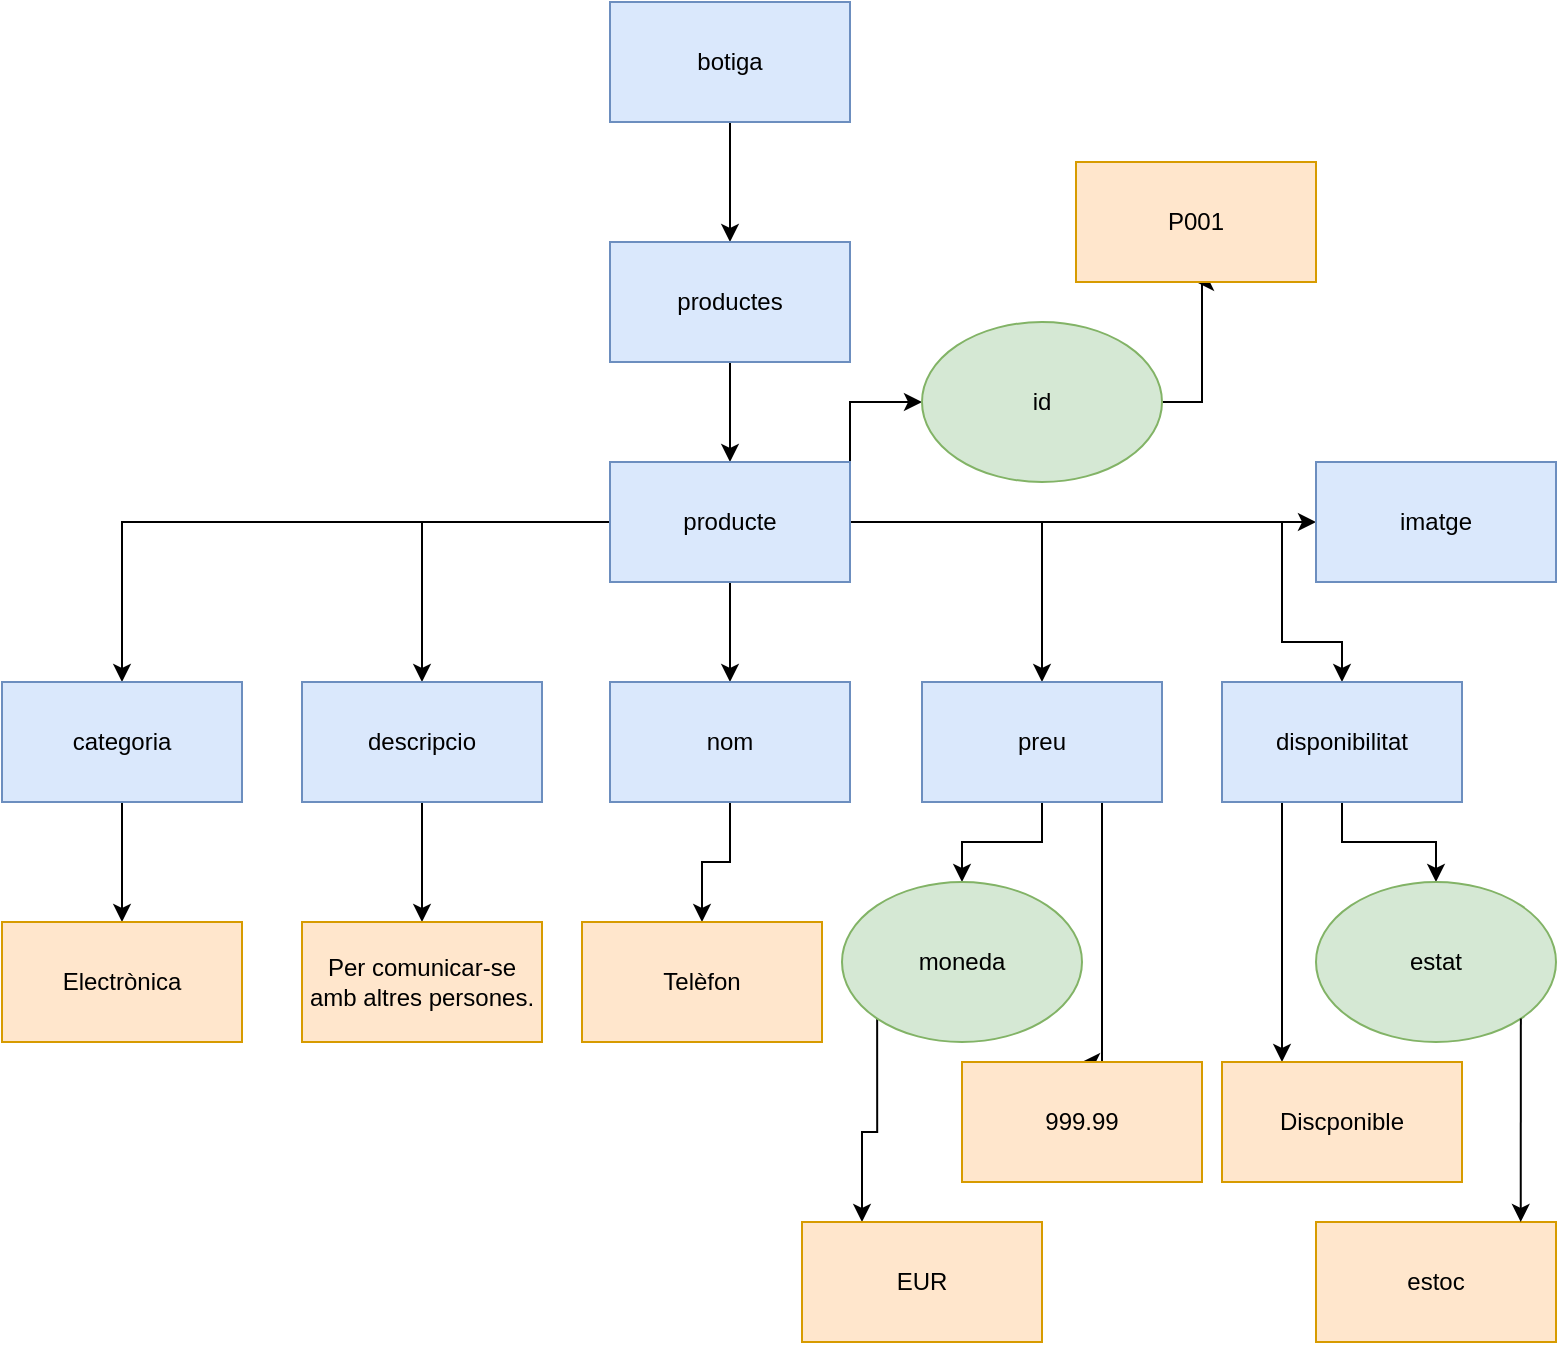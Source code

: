 <mxfile version="25.0.1">
  <diagram name="Página-1" id="JfWwb4IS73kNTkEYc6bg">
    <mxGraphModel dx="1357" dy="780" grid="1" gridSize="10" guides="1" tooltips="1" connect="1" arrows="1" fold="1" page="1" pageScale="1" pageWidth="827" pageHeight="1169" math="0" shadow="0">
      <root>
        <mxCell id="0" />
        <mxCell id="1" parent="0" />
        <mxCell id="Zk83BCRySD_cJSg9vONC-3" value="" style="edgeStyle=orthogonalEdgeStyle;rounded=0;orthogonalLoop=1;jettySize=auto;html=1;" edge="1" parent="1" source="Zk83BCRySD_cJSg9vONC-1" target="Zk83BCRySD_cJSg9vONC-2">
          <mxGeometry relative="1" as="geometry" />
        </mxCell>
        <mxCell id="Zk83BCRySD_cJSg9vONC-1" value="botiga" style="rounded=0;whiteSpace=wrap;html=1;fillColor=#dae8fc;strokeColor=#6c8ebf;" vertex="1" parent="1">
          <mxGeometry x="354" y="40" width="120" height="60" as="geometry" />
        </mxCell>
        <mxCell id="Zk83BCRySD_cJSg9vONC-5" value="" style="edgeStyle=orthogonalEdgeStyle;rounded=0;orthogonalLoop=1;jettySize=auto;html=1;" edge="1" parent="1" source="Zk83BCRySD_cJSg9vONC-2" target="Zk83BCRySD_cJSg9vONC-4">
          <mxGeometry relative="1" as="geometry" />
        </mxCell>
        <mxCell id="Zk83BCRySD_cJSg9vONC-2" value="productes" style="rounded=0;whiteSpace=wrap;html=1;fillColor=#dae8fc;strokeColor=#6c8ebf;" vertex="1" parent="1">
          <mxGeometry x="354" y="160" width="120" height="60" as="geometry" />
        </mxCell>
        <mxCell id="Zk83BCRySD_cJSg9vONC-7" value="" style="edgeStyle=orthogonalEdgeStyle;rounded=0;orthogonalLoop=1;jettySize=auto;html=1;" edge="1" parent="1" source="Zk83BCRySD_cJSg9vONC-4" target="Zk83BCRySD_cJSg9vONC-6">
          <mxGeometry relative="1" as="geometry" />
        </mxCell>
        <mxCell id="Zk83BCRySD_cJSg9vONC-13" value="" style="edgeStyle=orthogonalEdgeStyle;rounded=0;orthogonalLoop=1;jettySize=auto;html=1;" edge="1" parent="1" source="Zk83BCRySD_cJSg9vONC-4" target="Zk83BCRySD_cJSg9vONC-12">
          <mxGeometry relative="1" as="geometry" />
        </mxCell>
        <mxCell id="Zk83BCRySD_cJSg9vONC-14" style="edgeStyle=orthogonalEdgeStyle;rounded=0;orthogonalLoop=1;jettySize=auto;html=1;exitX=0;exitY=0.5;exitDx=0;exitDy=0;entryX=0.5;entryY=0;entryDx=0;entryDy=0;" edge="1" parent="1" source="Zk83BCRySD_cJSg9vONC-4" target="Zk83BCRySD_cJSg9vONC-8">
          <mxGeometry relative="1" as="geometry" />
        </mxCell>
        <mxCell id="Zk83BCRySD_cJSg9vONC-15" style="edgeStyle=orthogonalEdgeStyle;rounded=0;orthogonalLoop=1;jettySize=auto;html=1;exitX=0;exitY=0.5;exitDx=0;exitDy=0;entryX=0.5;entryY=0;entryDx=0;entryDy=0;" edge="1" parent="1" source="Zk83BCRySD_cJSg9vONC-4" target="Zk83BCRySD_cJSg9vONC-10">
          <mxGeometry relative="1" as="geometry" />
        </mxCell>
        <mxCell id="Zk83BCRySD_cJSg9vONC-16" style="edgeStyle=orthogonalEdgeStyle;rounded=0;orthogonalLoop=1;jettySize=auto;html=1;exitX=1;exitY=0.5;exitDx=0;exitDy=0;entryX=0.5;entryY=0;entryDx=0;entryDy=0;" edge="1" parent="1" source="Zk83BCRySD_cJSg9vONC-4" target="Zk83BCRySD_cJSg9vONC-9">
          <mxGeometry relative="1" as="geometry" />
        </mxCell>
        <mxCell id="Zk83BCRySD_cJSg9vONC-17" style="edgeStyle=orthogonalEdgeStyle;rounded=0;orthogonalLoop=1;jettySize=auto;html=1;exitX=1;exitY=0.5;exitDx=0;exitDy=0;entryX=0.5;entryY=0;entryDx=0;entryDy=0;" edge="1" parent="1" source="Zk83BCRySD_cJSg9vONC-4" target="Zk83BCRySD_cJSg9vONC-11">
          <mxGeometry relative="1" as="geometry">
            <Array as="points">
              <mxPoint x="690" y="300" />
              <mxPoint x="690" y="360" />
              <mxPoint x="720" y="360" />
            </Array>
          </mxGeometry>
        </mxCell>
        <mxCell id="Zk83BCRySD_cJSg9vONC-19" style="edgeStyle=orthogonalEdgeStyle;rounded=0;orthogonalLoop=1;jettySize=auto;html=1;exitX=1;exitY=0;exitDx=0;exitDy=0;entryX=0;entryY=0.5;entryDx=0;entryDy=0;" edge="1" parent="1" source="Zk83BCRySD_cJSg9vONC-4" target="Zk83BCRySD_cJSg9vONC-18">
          <mxGeometry relative="1" as="geometry" />
        </mxCell>
        <mxCell id="Zk83BCRySD_cJSg9vONC-4" value="producte" style="rounded=0;whiteSpace=wrap;html=1;fillColor=#dae8fc;strokeColor=#6c8ebf;" vertex="1" parent="1">
          <mxGeometry x="354" y="270" width="120" height="60" as="geometry" />
        </mxCell>
        <mxCell id="Zk83BCRySD_cJSg9vONC-28" value="" style="edgeStyle=orthogonalEdgeStyle;rounded=0;orthogonalLoop=1;jettySize=auto;html=1;" edge="1" parent="1" source="Zk83BCRySD_cJSg9vONC-6" target="Zk83BCRySD_cJSg9vONC-27">
          <mxGeometry relative="1" as="geometry" />
        </mxCell>
        <mxCell id="Zk83BCRySD_cJSg9vONC-6" value="nom" style="rounded=0;whiteSpace=wrap;html=1;fillColor=#dae8fc;strokeColor=#6c8ebf;" vertex="1" parent="1">
          <mxGeometry x="354" y="380" width="120" height="60" as="geometry" />
        </mxCell>
        <mxCell id="Zk83BCRySD_cJSg9vONC-30" value="" style="edgeStyle=orthogonalEdgeStyle;rounded=0;orthogonalLoop=1;jettySize=auto;html=1;" edge="1" parent="1" source="Zk83BCRySD_cJSg9vONC-8" target="Zk83BCRySD_cJSg9vONC-29">
          <mxGeometry relative="1" as="geometry" />
        </mxCell>
        <mxCell id="Zk83BCRySD_cJSg9vONC-8" value="descripcio" style="rounded=0;whiteSpace=wrap;html=1;fillColor=#dae8fc;strokeColor=#6c8ebf;" vertex="1" parent="1">
          <mxGeometry x="200" y="380" width="120" height="60" as="geometry" />
        </mxCell>
        <mxCell id="Zk83BCRySD_cJSg9vONC-22" value="" style="edgeStyle=orthogonalEdgeStyle;rounded=0;orthogonalLoop=1;jettySize=auto;html=1;" edge="1" parent="1" source="Zk83BCRySD_cJSg9vONC-9" target="Zk83BCRySD_cJSg9vONC-20">
          <mxGeometry relative="1" as="geometry" />
        </mxCell>
        <mxCell id="Zk83BCRySD_cJSg9vONC-33" style="edgeStyle=orthogonalEdgeStyle;rounded=0;orthogonalLoop=1;jettySize=auto;html=1;exitX=0.75;exitY=1;exitDx=0;exitDy=0;entryX=0.5;entryY=0;entryDx=0;entryDy=0;" edge="1" parent="1" source="Zk83BCRySD_cJSg9vONC-9" target="Zk83BCRySD_cJSg9vONC-32">
          <mxGeometry relative="1" as="geometry">
            <Array as="points">
              <mxPoint x="600" y="570" />
            </Array>
          </mxGeometry>
        </mxCell>
        <mxCell id="Zk83BCRySD_cJSg9vONC-9" value="preu" style="rounded=0;whiteSpace=wrap;html=1;fillColor=#dae8fc;strokeColor=#6c8ebf;" vertex="1" parent="1">
          <mxGeometry x="510" y="380" width="120" height="60" as="geometry" />
        </mxCell>
        <mxCell id="Zk83BCRySD_cJSg9vONC-36" value="" style="edgeStyle=orthogonalEdgeStyle;rounded=0;orthogonalLoop=1;jettySize=auto;html=1;" edge="1" parent="1" source="Zk83BCRySD_cJSg9vONC-10" target="Zk83BCRySD_cJSg9vONC-35">
          <mxGeometry relative="1" as="geometry" />
        </mxCell>
        <mxCell id="Zk83BCRySD_cJSg9vONC-10" value="categoria" style="rounded=0;whiteSpace=wrap;html=1;fillColor=#dae8fc;strokeColor=#6c8ebf;" vertex="1" parent="1">
          <mxGeometry x="50" y="380" width="120" height="60" as="geometry" />
        </mxCell>
        <mxCell id="Zk83BCRySD_cJSg9vONC-24" style="edgeStyle=orthogonalEdgeStyle;rounded=0;orthogonalLoop=1;jettySize=auto;html=1;exitX=0.5;exitY=1;exitDx=0;exitDy=0;entryX=0.5;entryY=0;entryDx=0;entryDy=0;" edge="1" parent="1" source="Zk83BCRySD_cJSg9vONC-11" target="Zk83BCRySD_cJSg9vONC-23">
          <mxGeometry relative="1" as="geometry" />
        </mxCell>
        <mxCell id="Zk83BCRySD_cJSg9vONC-39" style="edgeStyle=orthogonalEdgeStyle;rounded=0;orthogonalLoop=1;jettySize=auto;html=1;exitX=0.25;exitY=1;exitDx=0;exitDy=0;entryX=0.25;entryY=0;entryDx=0;entryDy=0;" edge="1" parent="1" source="Zk83BCRySD_cJSg9vONC-11" target="Zk83BCRySD_cJSg9vONC-37">
          <mxGeometry relative="1" as="geometry" />
        </mxCell>
        <mxCell id="Zk83BCRySD_cJSg9vONC-11" value="disponibilitat" style="rounded=0;whiteSpace=wrap;html=1;fillColor=#dae8fc;strokeColor=#6c8ebf;" vertex="1" parent="1">
          <mxGeometry x="660" y="380" width="120" height="60" as="geometry" />
        </mxCell>
        <mxCell id="Zk83BCRySD_cJSg9vONC-12" value="imatge" style="rounded=0;whiteSpace=wrap;html=1;fillColor=#dae8fc;strokeColor=#6c8ebf;" vertex="1" parent="1">
          <mxGeometry x="707" y="270" width="120" height="60" as="geometry" />
        </mxCell>
        <mxCell id="Zk83BCRySD_cJSg9vONC-26" style="edgeStyle=orthogonalEdgeStyle;rounded=0;orthogonalLoop=1;jettySize=auto;html=1;exitX=1;exitY=0.5;exitDx=0;exitDy=0;entryX=0.5;entryY=1;entryDx=0;entryDy=0;" edge="1" parent="1" source="Zk83BCRySD_cJSg9vONC-18" target="Zk83BCRySD_cJSg9vONC-25">
          <mxGeometry relative="1" as="geometry" />
        </mxCell>
        <mxCell id="Zk83BCRySD_cJSg9vONC-18" value="&lt;div&gt;id&lt;/div&gt;" style="ellipse;whiteSpace=wrap;html=1;fillColor=#d5e8d4;strokeColor=#82b366;" vertex="1" parent="1">
          <mxGeometry x="510" y="200" width="120" height="80" as="geometry" />
        </mxCell>
        <mxCell id="Zk83BCRySD_cJSg9vONC-34" style="edgeStyle=orthogonalEdgeStyle;rounded=0;orthogonalLoop=1;jettySize=auto;html=1;exitX=0;exitY=1;exitDx=0;exitDy=0;entryX=0.25;entryY=0;entryDx=0;entryDy=0;" edge="1" parent="1" source="Zk83BCRySD_cJSg9vONC-20" target="Zk83BCRySD_cJSg9vONC-31">
          <mxGeometry relative="1" as="geometry" />
        </mxCell>
        <mxCell id="Zk83BCRySD_cJSg9vONC-20" value="moneda" style="ellipse;whiteSpace=wrap;html=1;fillColor=#d5e8d4;strokeColor=#82b366;" vertex="1" parent="1">
          <mxGeometry x="470" y="480" width="120" height="80" as="geometry" />
        </mxCell>
        <mxCell id="Zk83BCRySD_cJSg9vONC-23" value="estat" style="ellipse;whiteSpace=wrap;html=1;fillColor=#d5e8d4;strokeColor=#82b366;" vertex="1" parent="1">
          <mxGeometry x="707" y="480" width="120" height="80" as="geometry" />
        </mxCell>
        <mxCell id="Zk83BCRySD_cJSg9vONC-25" value="P001" style="rounded=0;whiteSpace=wrap;html=1;fillColor=#ffe6cc;strokeColor=#d79b00;" vertex="1" parent="1">
          <mxGeometry x="587" y="120" width="120" height="60" as="geometry" />
        </mxCell>
        <mxCell id="Zk83BCRySD_cJSg9vONC-27" value="Telèfon" style="rounded=0;whiteSpace=wrap;html=1;fillColor=#ffe6cc;strokeColor=#d79b00;" vertex="1" parent="1">
          <mxGeometry x="340" y="500" width="120" height="60" as="geometry" />
        </mxCell>
        <mxCell id="Zk83BCRySD_cJSg9vONC-29" value="Per comunicar-se amb altres persones." style="rounded=0;whiteSpace=wrap;html=1;fillColor=#ffe6cc;strokeColor=#d79b00;" vertex="1" parent="1">
          <mxGeometry x="200" y="500" width="120" height="60" as="geometry" />
        </mxCell>
        <mxCell id="Zk83BCRySD_cJSg9vONC-31" value="EUR" style="rounded=0;whiteSpace=wrap;html=1;fillColor=#ffe6cc;strokeColor=#d79b00;" vertex="1" parent="1">
          <mxGeometry x="450" y="650" width="120" height="60" as="geometry" />
        </mxCell>
        <mxCell id="Zk83BCRySD_cJSg9vONC-32" value="999.99" style="rounded=0;whiteSpace=wrap;html=1;fillColor=#ffe6cc;strokeColor=#d79b00;" vertex="1" parent="1">
          <mxGeometry x="530" y="570" width="120" height="60" as="geometry" />
        </mxCell>
        <mxCell id="Zk83BCRySD_cJSg9vONC-35" value="Electrònica" style="rounded=0;whiteSpace=wrap;html=1;fillColor=#ffe6cc;strokeColor=#d79b00;" vertex="1" parent="1">
          <mxGeometry x="50" y="500" width="120" height="60" as="geometry" />
        </mxCell>
        <mxCell id="Zk83BCRySD_cJSg9vONC-37" value="Discponible" style="rounded=0;whiteSpace=wrap;html=1;fillColor=#ffe6cc;strokeColor=#d79b00;" vertex="1" parent="1">
          <mxGeometry x="660" y="570" width="120" height="60" as="geometry" />
        </mxCell>
        <mxCell id="Zk83BCRySD_cJSg9vONC-38" value="estoc" style="rounded=0;whiteSpace=wrap;html=1;fillColor=#ffe6cc;strokeColor=#d79b00;" vertex="1" parent="1">
          <mxGeometry x="707" y="650" width="120" height="60" as="geometry" />
        </mxCell>
        <mxCell id="Zk83BCRySD_cJSg9vONC-40" style="edgeStyle=orthogonalEdgeStyle;rounded=0;orthogonalLoop=1;jettySize=auto;html=1;exitX=1;exitY=1;exitDx=0;exitDy=0;entryX=0.853;entryY=0;entryDx=0;entryDy=0;entryPerimeter=0;" edge="1" parent="1" source="Zk83BCRySD_cJSg9vONC-23" target="Zk83BCRySD_cJSg9vONC-38">
          <mxGeometry relative="1" as="geometry" />
        </mxCell>
      </root>
    </mxGraphModel>
  </diagram>
</mxfile>
